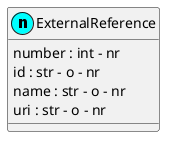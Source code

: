 @startuml ExternalReference

class ExternalReference <<(n,cyan)>>

ExternalReference : number : int - nr
ExternalReference : id : str - o - nr 
ExternalReference : name : str - o - nr 
ExternalReference : uri : str - o - nr 

@enduml